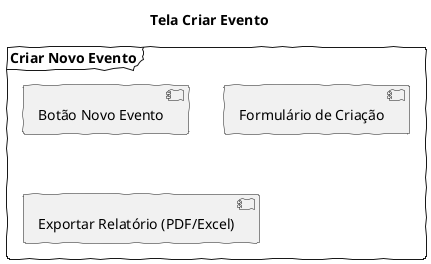 @startuml
skinparam handwritten true
title Tela Criar Evento

frame "Criar Novo Evento" {
  component "Botão Novo Evento"
  component "Formulário de Criação"
  component "Exportar Relatório (PDF/Excel)"
}
@enduml
